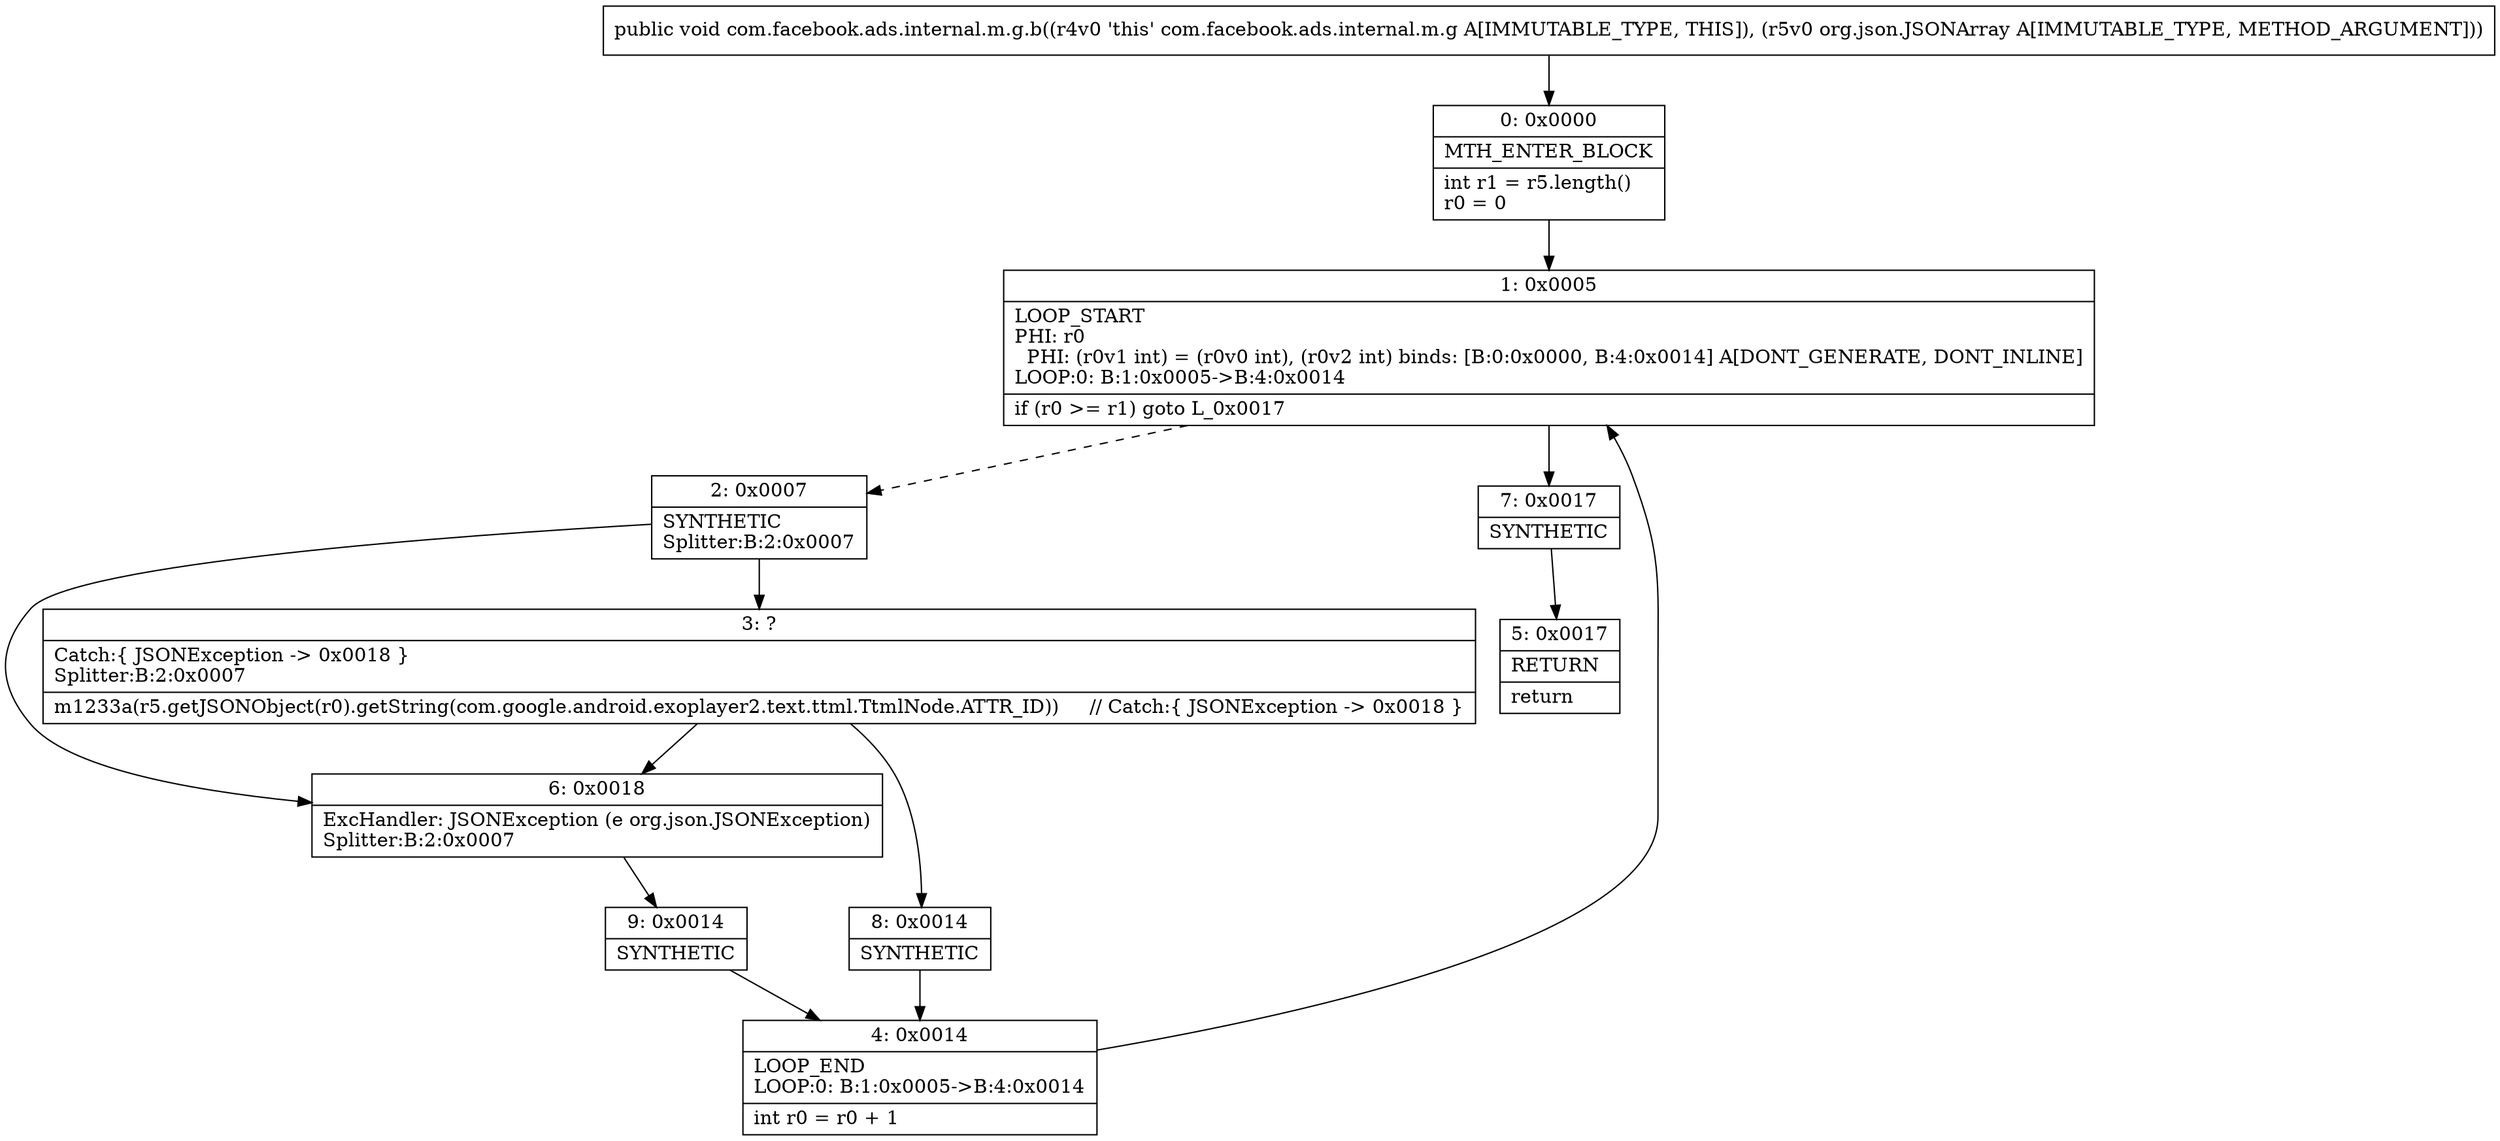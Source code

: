 digraph "CFG forcom.facebook.ads.internal.m.g.b(Lorg\/json\/JSONArray;)V" {
Node_0 [shape=record,label="{0\:\ 0x0000|MTH_ENTER_BLOCK\l|int r1 = r5.length()\lr0 = 0\l}"];
Node_1 [shape=record,label="{1\:\ 0x0005|LOOP_START\lPHI: r0 \l  PHI: (r0v1 int) = (r0v0 int), (r0v2 int) binds: [B:0:0x0000, B:4:0x0014] A[DONT_GENERATE, DONT_INLINE]\lLOOP:0: B:1:0x0005\-\>B:4:0x0014\l|if (r0 \>= r1) goto L_0x0017\l}"];
Node_2 [shape=record,label="{2\:\ 0x0007|SYNTHETIC\lSplitter:B:2:0x0007\l}"];
Node_3 [shape=record,label="{3\:\ ?|Catch:\{ JSONException \-\> 0x0018 \}\lSplitter:B:2:0x0007\l|m1233a(r5.getJSONObject(r0).getString(com.google.android.exoplayer2.text.ttml.TtmlNode.ATTR_ID))     \/\/ Catch:\{ JSONException \-\> 0x0018 \}\l}"];
Node_4 [shape=record,label="{4\:\ 0x0014|LOOP_END\lLOOP:0: B:1:0x0005\-\>B:4:0x0014\l|int r0 = r0 + 1\l}"];
Node_5 [shape=record,label="{5\:\ 0x0017|RETURN\l|return\l}"];
Node_6 [shape=record,label="{6\:\ 0x0018|ExcHandler: JSONException (e org.json.JSONException)\lSplitter:B:2:0x0007\l}"];
Node_7 [shape=record,label="{7\:\ 0x0017|SYNTHETIC\l}"];
Node_8 [shape=record,label="{8\:\ 0x0014|SYNTHETIC\l}"];
Node_9 [shape=record,label="{9\:\ 0x0014|SYNTHETIC\l}"];
MethodNode[shape=record,label="{public void com.facebook.ads.internal.m.g.b((r4v0 'this' com.facebook.ads.internal.m.g A[IMMUTABLE_TYPE, THIS]), (r5v0 org.json.JSONArray A[IMMUTABLE_TYPE, METHOD_ARGUMENT])) }"];
MethodNode -> Node_0;
Node_0 -> Node_1;
Node_1 -> Node_2[style=dashed];
Node_1 -> Node_7;
Node_2 -> Node_3;
Node_2 -> Node_6;
Node_3 -> Node_6;
Node_3 -> Node_8;
Node_4 -> Node_1;
Node_6 -> Node_9;
Node_7 -> Node_5;
Node_8 -> Node_4;
Node_9 -> Node_4;
}

